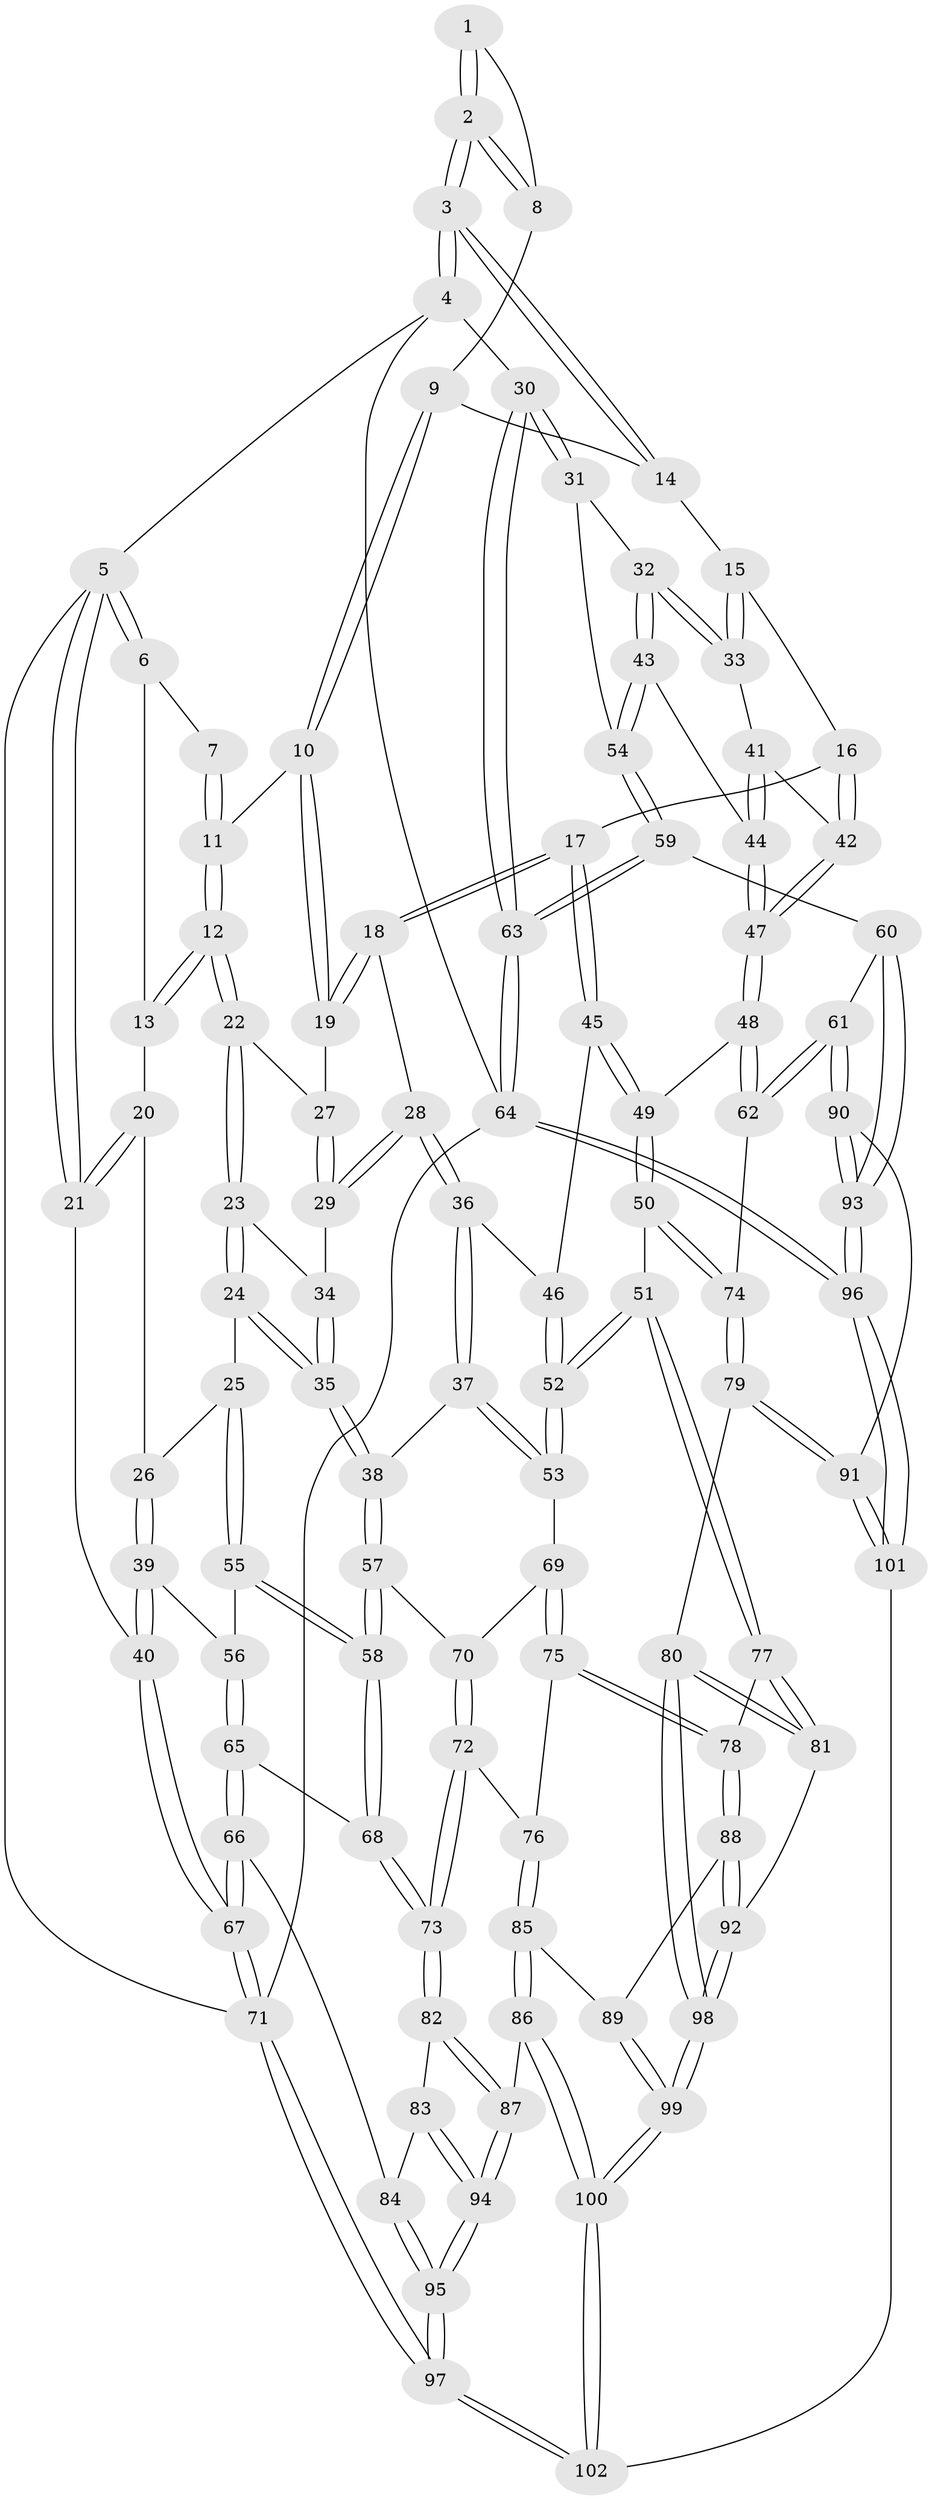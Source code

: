 // Generated by graph-tools (version 1.1) at 2025/11/02/21/25 10:11:13]
// undirected, 102 vertices, 252 edges
graph export_dot {
graph [start="1"]
  node [color=gray90,style=filled];
  1 [pos="+0.5237346812240988+0"];
  2 [pos="+1+0"];
  3 [pos="+1+0"];
  4 [pos="+1+0"];
  5 [pos="+0+0"];
  6 [pos="+0.19150309810692576+0"];
  7 [pos="+0.3890146099068679+0"];
  8 [pos="+0.6529949651256755+0.11952853824062222"];
  9 [pos="+0.6528827709075473+0.12729815479523948"];
  10 [pos="+0.556244342602309+0.23611457391651217"];
  11 [pos="+0.4873020171923843+0.19569556077108047"];
  12 [pos="+0.32592630498491554+0.2775008803797492"];
  13 [pos="+0.209304033535962+0.20285547550815883"];
  14 [pos="+0.8431361007791475+0.1862036884009605"];
  15 [pos="+0.797016155414198+0.2892078526723026"];
  16 [pos="+0.7209639382371057+0.33477652169627237"];
  17 [pos="+0.679819869934591+0.3436928940039493"];
  18 [pos="+0.6063575442324178+0.30013972043790615"];
  19 [pos="+0.5600874008514278+0.244184353433635"];
  20 [pos="+0.16222835339756805+0.24739273711257911"];
  21 [pos="+0+0.3961919469414569"];
  22 [pos="+0.3328460996803744+0.32550872560932875"];
  23 [pos="+0.3326939566918381+0.3293398803331754"];
  24 [pos="+0.27318367390198334+0.45997558685955214"];
  25 [pos="+0.27139884150013716+0.4605804646234481"];
  26 [pos="+0.19892163934793602+0.4037305582574658"];
  27 [pos="+0.4648112368309289+0.3476187003870692"];
  28 [pos="+0.5052867691268436+0.42728178494066377"];
  29 [pos="+0.4567352145839686+0.39467507176386996"];
  30 [pos="+1+0.32421541146581767"];
  31 [pos="+1+0.37148460920326787"];
  32 [pos="+1+0.37882484737514494"];
  33 [pos="+0.9089706725996607+0.38681296917276214"];
  34 [pos="+0.4196229746447603+0.402816451538174"];
  35 [pos="+0.3966863932078703+0.5242536813076911"];
  36 [pos="+0.507420789679034+0.4681788686832738"];
  37 [pos="+0.46593108679700296+0.5657081168286788"];
  38 [pos="+0.3995742151679833+0.5273320652984789"];
  39 [pos="+0+0.44083153104685"];
  40 [pos="+0+0.4025296817358374"];
  41 [pos="+0.9069044623931314+0.3914531800151982"];
  42 [pos="+0.8025191393051726+0.4573563225134132"];
  43 [pos="+0.8987466607081831+0.5334067217004193"];
  44 [pos="+0.8808757533061403+0.5286847180994052"];
  45 [pos="+0.6758660584289359+0.3638900305800237"];
  46 [pos="+0.6007222412336798+0.4527846280551913"];
  47 [pos="+0.8188097159182773+0.5486951159500988"];
  48 [pos="+0.7701292683055464+0.5976448829147233"];
  49 [pos="+0.713131154427788+0.6034360511877519"];
  50 [pos="+0.6737010141353779+0.6281946351013884"];
  51 [pos="+0.6089675412912432+0.6322833441116951"];
  52 [pos="+0.604726520063099+0.6296520768141415"];
  53 [pos="+0.47486602130234434+0.581653468938571"];
  54 [pos="+0.9286599961880293+0.5482170238322814"];
  55 [pos="+0.18321481241502272+0.5650404543484261"];
  56 [pos="+0.02712499260727472+0.504350534736967"];
  57 [pos="+0.25738791063231525+0.6506875676768327"];
  58 [pos="+0.20904090069568032+0.6521108069741236"];
  59 [pos="+1+0.6871438677851726"];
  60 [pos="+0.9558173194647225+0.7383940911442218"];
  61 [pos="+0.9227280881840574+0.744927677827896"];
  62 [pos="+0.8957990705137422+0.7238766191883041"];
  63 [pos="+1+0.6846273841008678"];
  64 [pos="+1+1"];
  65 [pos="+0.07941692236971672+0.7155569280262778"];
  66 [pos="+0+0.7696433952070859"];
  67 [pos="+0+0.7738023958986966"];
  68 [pos="+0.18859305967716816+0.7013574206865645"];
  69 [pos="+0.4082977990466676+0.6768000534758835"];
  70 [pos="+0.3385818468853587+0.6758588709638323"];
  71 [pos="+0+1"];
  72 [pos="+0.31466864946461215+0.7787883455134966"];
  73 [pos="+0.20469061081090176+0.7530416118247534"];
  74 [pos="+0.7166263304431082+0.7539599447250784"];
  75 [pos="+0.4181604486297125+0.750100961697098"];
  76 [pos="+0.31694585078790927+0.7802587968451451"];
  77 [pos="+0.5721793854519714+0.7346334770784974"];
  78 [pos="+0.4271134125505693+0.7630362977910994"];
  79 [pos="+0.7315357216075493+0.8681212988052134"];
  80 [pos="+0.7236073607120402+0.8686140731689818"];
  81 [pos="+0.5763472021428103+0.8041245253323199"];
  82 [pos="+0.20197249940566853+0.7698137010194049"];
  83 [pos="+0.14460321059554998+0.8354108841297735"];
  84 [pos="+0.0721031036645911+0.8392734086339653"];
  85 [pos="+0.3424431500509336+0.8869677961291844"];
  86 [pos="+0.3232468636705711+0.9092100550337222"];
  87 [pos="+0.282002278354082+0.9281392111664152"];
  88 [pos="+0.43697781744774455+0.8308220740844072"];
  89 [pos="+0.3927012890860585+0.8661867215525719"];
  90 [pos="+0.8358064535044399+0.8644736402629967"];
  91 [pos="+0.7420624893914222+0.8743053676770633"];
  92 [pos="+0.5196642261678648+0.8659017748267342"];
  93 [pos="+1+1"];
  94 [pos="+0.18324404530384114+1"];
  95 [pos="+0.10795231206649697+1"];
  96 [pos="+1+1"];
  97 [pos="+0.06629884348343373+1"];
  98 [pos="+0.5430137301183681+0.9791266095520962"];
  99 [pos="+0.5224739679297082+1"];
  100 [pos="+0.5200081228622645+1"];
  101 [pos="+0.7173310507994843+1"];
  102 [pos="+0.5332907133650877+1"];
  1 -- 2;
  1 -- 2;
  1 -- 8;
  2 -- 3;
  2 -- 3;
  2 -- 8;
  2 -- 8;
  3 -- 4;
  3 -- 4;
  3 -- 14;
  3 -- 14;
  4 -- 5;
  4 -- 30;
  4 -- 64;
  5 -- 6;
  5 -- 6;
  5 -- 21;
  5 -- 21;
  5 -- 71;
  6 -- 7;
  6 -- 13;
  7 -- 11;
  7 -- 11;
  8 -- 9;
  9 -- 10;
  9 -- 10;
  9 -- 14;
  10 -- 11;
  10 -- 19;
  10 -- 19;
  11 -- 12;
  11 -- 12;
  12 -- 13;
  12 -- 13;
  12 -- 22;
  12 -- 22;
  13 -- 20;
  14 -- 15;
  15 -- 16;
  15 -- 33;
  15 -- 33;
  16 -- 17;
  16 -- 42;
  16 -- 42;
  17 -- 18;
  17 -- 18;
  17 -- 45;
  17 -- 45;
  18 -- 19;
  18 -- 19;
  18 -- 28;
  19 -- 27;
  20 -- 21;
  20 -- 21;
  20 -- 26;
  21 -- 40;
  22 -- 23;
  22 -- 23;
  22 -- 27;
  23 -- 24;
  23 -- 24;
  23 -- 34;
  24 -- 25;
  24 -- 35;
  24 -- 35;
  25 -- 26;
  25 -- 55;
  25 -- 55;
  26 -- 39;
  26 -- 39;
  27 -- 29;
  27 -- 29;
  28 -- 29;
  28 -- 29;
  28 -- 36;
  28 -- 36;
  29 -- 34;
  30 -- 31;
  30 -- 31;
  30 -- 63;
  30 -- 63;
  31 -- 32;
  31 -- 54;
  32 -- 33;
  32 -- 33;
  32 -- 43;
  32 -- 43;
  33 -- 41;
  34 -- 35;
  34 -- 35;
  35 -- 38;
  35 -- 38;
  36 -- 37;
  36 -- 37;
  36 -- 46;
  37 -- 38;
  37 -- 53;
  37 -- 53;
  38 -- 57;
  38 -- 57;
  39 -- 40;
  39 -- 40;
  39 -- 56;
  40 -- 67;
  40 -- 67;
  41 -- 42;
  41 -- 44;
  41 -- 44;
  42 -- 47;
  42 -- 47;
  43 -- 44;
  43 -- 54;
  43 -- 54;
  44 -- 47;
  44 -- 47;
  45 -- 46;
  45 -- 49;
  45 -- 49;
  46 -- 52;
  46 -- 52;
  47 -- 48;
  47 -- 48;
  48 -- 49;
  48 -- 62;
  48 -- 62;
  49 -- 50;
  49 -- 50;
  50 -- 51;
  50 -- 74;
  50 -- 74;
  51 -- 52;
  51 -- 52;
  51 -- 77;
  51 -- 77;
  52 -- 53;
  52 -- 53;
  53 -- 69;
  54 -- 59;
  54 -- 59;
  55 -- 56;
  55 -- 58;
  55 -- 58;
  56 -- 65;
  56 -- 65;
  57 -- 58;
  57 -- 58;
  57 -- 70;
  58 -- 68;
  58 -- 68;
  59 -- 60;
  59 -- 63;
  59 -- 63;
  60 -- 61;
  60 -- 93;
  60 -- 93;
  61 -- 62;
  61 -- 62;
  61 -- 90;
  61 -- 90;
  62 -- 74;
  63 -- 64;
  63 -- 64;
  64 -- 96;
  64 -- 96;
  64 -- 71;
  65 -- 66;
  65 -- 66;
  65 -- 68;
  66 -- 67;
  66 -- 67;
  66 -- 84;
  67 -- 71;
  67 -- 71;
  68 -- 73;
  68 -- 73;
  69 -- 70;
  69 -- 75;
  69 -- 75;
  70 -- 72;
  70 -- 72;
  71 -- 97;
  71 -- 97;
  72 -- 73;
  72 -- 73;
  72 -- 76;
  73 -- 82;
  73 -- 82;
  74 -- 79;
  74 -- 79;
  75 -- 76;
  75 -- 78;
  75 -- 78;
  76 -- 85;
  76 -- 85;
  77 -- 78;
  77 -- 81;
  77 -- 81;
  78 -- 88;
  78 -- 88;
  79 -- 80;
  79 -- 91;
  79 -- 91;
  80 -- 81;
  80 -- 81;
  80 -- 98;
  80 -- 98;
  81 -- 92;
  82 -- 83;
  82 -- 87;
  82 -- 87;
  83 -- 84;
  83 -- 94;
  83 -- 94;
  84 -- 95;
  84 -- 95;
  85 -- 86;
  85 -- 86;
  85 -- 89;
  86 -- 87;
  86 -- 100;
  86 -- 100;
  87 -- 94;
  87 -- 94;
  88 -- 89;
  88 -- 92;
  88 -- 92;
  89 -- 99;
  89 -- 99;
  90 -- 91;
  90 -- 93;
  90 -- 93;
  91 -- 101;
  91 -- 101;
  92 -- 98;
  92 -- 98;
  93 -- 96;
  93 -- 96;
  94 -- 95;
  94 -- 95;
  95 -- 97;
  95 -- 97;
  96 -- 101;
  96 -- 101;
  97 -- 102;
  97 -- 102;
  98 -- 99;
  98 -- 99;
  99 -- 100;
  99 -- 100;
  100 -- 102;
  100 -- 102;
  101 -- 102;
}
